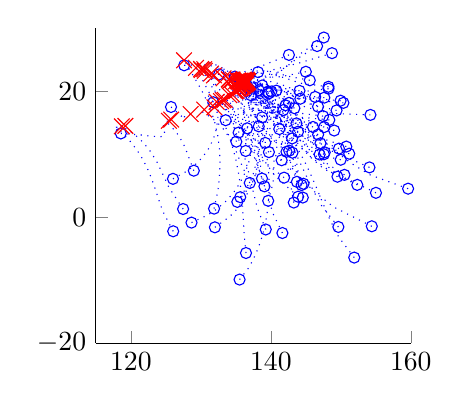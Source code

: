 % This file was created by matlab2tikz v0.4.4 running on MATLAB 7.13.
% Copyright (c) 2008--2013, Nico Schlömer <nico.schloemer@gmail.com>
% All rights reserved.
% 
% The latest updates can be retrieved from
%   http://www.mathworks.com/matlabcentral/fileexchange/22022-matlab2tikz
% where you can also make suggestions and rate matlab2tikz.
% 
\begin{tikzpicture}

\begin{axis}[%
width=4cm,
height=4cm,
scale only axis,
xmin=115,
xmax=160,
ymin=-20,
ymax=30,
axis x line*=bottom,
axis y line*=left
]
\addplot [
color=blue,
dotted,
forget plot
]
table[row sep=crcr]{
155.019 3.869\\
149.425 6.861\\
146.75 9.326\\
144.98 11.291\\
143.437 13.075\\
142.06 14.619\\
140.768 15.977\\
139.566 17.148\\
138.463 18.147\\
137.487 18.975\\
136.673 19.623\\
136.068 20.074\\
135.725 20.345\\
135.697 20.473\\
135.714 20.513\\
};
\addplot [
color=blue,
only marks,
mark=o,
mark options={solid},
forget plot
]
table[row sep=crcr]{
155.019 3.869\\
};
\addplot [
color=red,
mark size=4.0pt,
only marks,
mark=x,
mark options={solid},
forget plot
]
table[row sep=crcr]{
135.714 20.513\\
};
\addplot [
color=blue,
dotted,
forget plot
]
table[row sep=crcr]{
150.782 11.209\\
146.059 12.958\\
144.398 14.217\\
142.57 15.9\\
141.326 17.084\\
140.085 18.214\\
139.02 19.131\\
138.076 19.903\\
137.313 20.502\\
136.764 20.916\\
136.463 21.149\\
136.422 21.237\\
136.426 21.263\\
};
\addplot [
color=blue,
only marks,
mark=o,
mark options={solid},
forget plot
]
table[row sep=crcr]{
150.782 11.209\\
};
\addplot [
color=red,
mark size=4.0pt,
only marks,
mark=x,
mark options={solid},
forget plot
]
table[row sep=crcr]{
136.426 21.263\\
};
\addplot [
color=blue,
dotted,
forget plot
]
table[row sep=crcr]{
131.782 18.244\\
131.249 19.649\\
130.96 19.489\\
131.325 18.712\\
131.847 18.279\\
132.155 18.285\\
132.26 18.316\\
};
\addplot [
color=blue,
only marks,
mark=o,
mark options={solid},
forget plot
]
table[row sep=crcr]{
131.782 18.244\\
};
\addplot [
color=red,
mark size=4.0pt,
only marks,
mark=x,
mark options={solid},
forget plot
]
table[row sep=crcr]{
132.26 18.316\\
};
\addplot [
color=blue,
dotted,
forget plot
]
table[row sep=crcr]{
125.737 17.496\\
127.691 15.587\\
127.68 15.713\\
127.651 16.098\\
127.969 16.215\\
128.356 16.322\\
128.548 16.385\\
};
\addplot [
color=blue,
only marks,
mark=o,
mark options={solid},
forget plot
]
table[row sep=crcr]{
125.737 17.496\\
};
\addplot [
color=red,
mark size=4.0pt,
only marks,
mark=x,
mark options={solid},
forget plot
]
table[row sep=crcr]{
128.548 16.385\\
};
\addplot [
color=blue,
dotted,
forget plot
]
table[row sep=crcr]{
139.202 11.793\\
138.99 14.965\\
138.607 16.225\\
137.849 17.785\\
137.166 18.817\\
136.479 19.718\\
135.92 20.42\\
135.5 20.971\\
135.238 21.35\\
135.08 21.527\\
135.017 21.559\\
};
\addplot [
color=blue,
only marks,
mark=o,
mark options={solid},
forget plot
]
table[row sep=crcr]{
139.202 11.793\\
};
\addplot [
color=red,
mark size=4.0pt,
only marks,
mark=x,
mark options={solid},
forget plot
]
table[row sep=crcr]{
135.017 21.559\\
};
\addplot [
color=blue,
dotted,
forget plot
]
table[row sep=crcr]{
142.592 18.153\\
138.311 19.096\\
137.116 19.861\\
135.4 21.257\\
134.72 21.86\\
134.194 22.32\\
134.262 22.214\\
134.526 21.903\\
134.528 21.844\\
134.52 21.838\\
};
\addplot [
color=blue,
only marks,
mark=o,
mark options={solid},
forget plot
]
table[row sep=crcr]{
142.592 18.153\\
};
\addplot [
color=red,
mark size=4.0pt,
only marks,
mark=x,
mark options={solid},
forget plot
]
table[row sep=crcr]{
134.52 21.838\\
};
\addplot [
color=blue,
dotted,
forget plot
]
table[row sep=crcr]{
146.023 14.325\\
141.886 15.783\\
140.561 16.853\\
138.893 18.506\\
137.956 19.48\\
137.018 20.435\\
136.331 21.118\\
135.862 21.582\\
135.707 21.736\\
135.714 21.689\\
135.689 21.674\\
};
\addplot [
color=blue,
only marks,
mark=o,
mark options={solid},
forget plot
]
table[row sep=crcr]{
146.023 14.325\\
};
\addplot [
color=red,
mark size=4.0pt,
only marks,
mark=x,
mark options={solid},
forget plot
]
table[row sep=crcr]{
135.689 21.674\\
};
\addplot [
color=blue,
dotted,
forget plot
]
table[row sep=crcr]{
138.274 14.421\\
135.899 16.796\\
135.206 17.257\\
134.064 17.795\\
133.328 18.05\\
132.818 18.189\\
132.683 18.279\\
132.822 18.387\\
132.885 18.431\\
};
\addplot [
color=blue,
only marks,
mark=o,
mark options={solid},
forget plot
]
table[row sep=crcr]{
138.274 14.421\\
};
\addplot [
color=red,
mark size=4.0pt,
only marks,
mark=x,
mark options={solid},
forget plot
]
table[row sep=crcr]{
132.885 18.431\\
};
\addplot [
color=blue,
dotted,
forget plot
]
table[row sep=crcr]{
147.697 10.295\\
143.629 13.654\\
141.679 16.108\\
140.318 17.845\\
139.041 19.311\\
137.916 20.401\\
136.908 21.179\\
136.096 21.608\\
135.594 21.618\\
135.546 21.177\\
135.685 20.989\\
135.748 20.984\\
};
\addplot [
color=blue,
only marks,
mark=o,
mark options={solid},
forget plot
]
table[row sep=crcr]{
147.697 10.295\\
};
\addplot [
color=red,
mark size=4.0pt,
only marks,
mark=x,
mark options={solid},
forget plot
]
table[row sep=crcr]{
135.748 20.984\\
};
\addplot [
color=blue,
dotted,
forget plot
]
table[row sep=crcr]{
138.276 20.162\\
136.604 21.693\\
136.111 22.189\\
135.756 22.433\\
136.009 22.09\\
136.207 21.848\\
136.225 21.805\\
};
\addplot [
color=blue,
only marks,
mark=o,
mark options={solid},
forget plot
]
table[row sep=crcr]{
138.276 20.162\\
};
\addplot [
color=red,
mark size=4.0pt,
only marks,
mark=x,
mark options={solid},
forget plot
]
table[row sep=crcr]{
136.225 21.805\\
};
\addplot [
color=blue,
dotted,
forget plot
]
table[row sep=crcr]{
141.545 9.045\\
140.387 12.466\\
139.758 14.43\\
138.949 16.396\\
138.125 17.853\\
137.211 19.037\\
136.339 19.868\\
135.6 20.369\\
135.132 20.514\\
135.045 20.358\\
135.158 20.343\\
135.219 20.37\\
};
\addplot [
color=blue,
only marks,
mark=o,
mark options={solid},
forget plot
]
table[row sep=crcr]{
141.545 9.045\\
};
\addplot [
color=red,
mark size=4.0pt,
only marks,
mark=x,
mark options={solid},
forget plot
]
table[row sep=crcr]{
135.219 20.37\\
};
\addplot [
color=blue,
dotted,
forget plot
]
table[row sep=crcr]{
135.627 3.177\\
137.101 5.707\\
137.601 7.234\\
138.041 9.466\\
138.183 11.387\\
138.125 13.347\\
137.891 15.12\\
137.521 16.753\\
137.084 18.187\\
136.656 19.411\\
136.326 20.4\\
136.171 21.11\\
136.195 21.499\\
136.203 21.569\\
136.196 21.579\\
};
\addplot [
color=blue,
only marks,
mark=o,
mark options={solid},
forget plot
]
table[row sep=crcr]{
135.627 3.177\\
};
\addplot [
color=red,
mark size=4.0pt,
only marks,
mark=x,
mark options={solid},
forget plot
]
table[row sep=crcr]{
136.196 21.579\\
};
\addplot [
color=blue,
dotted,
forget plot
]
table[row sep=crcr]{
144.667 5.306\\
142.877 8.588\\
142.051 10.85\\
141.258 12.992\\
140.48 14.83\\
139.661 16.47\\
138.841 17.878\\
138.052 19.075\\
137.346 20.063\\
136.777 20.835\\
136.406 21.356\\
136.255 21.598\\
136.217 21.628\\
136.201 21.631\\
};
\addplot [
color=blue,
only marks,
mark=o,
mark options={solid},
forget plot
]
table[row sep=crcr]{
144.667 5.306\\
};
\addplot [
color=red,
mark size=4.0pt,
only marks,
mark=x,
mark options={solid},
forget plot
]
table[row sep=crcr]{
136.201 21.631\\
};
\addplot [
color=blue,
dotted,
forget plot
]
table[row sep=crcr]{
159.613 4.528\\
154.172 6.714\\
151.495 8.548\\
149.299 10.433\\
147.645 11.972\\
146.113 13.396\\
144.723 14.641\\
143.411 15.761\\
142.184 16.764\\
141.035 17.671\\
139.972 18.494\\
139.0 19.239\\
138.13 19.902\\
137.378 20.473\\
136.762 20.937\\
136.289 21.273\\
136.074 21.396\\
136.041 21.411\\
};
\addplot [
color=blue,
only marks,
mark=o,
mark options={solid},
forget plot
]
table[row sep=crcr]{
159.613 4.528\\
};
\addplot [
color=red,
mark size=4.0pt,
only marks,
mark=x,
mark options={solid},
forget plot
]
table[row sep=crcr]{
136.041 21.411\\
};
\addplot [
color=blue,
dotted,
forget plot
]
table[row sep=crcr]{
149.05 13.76\\
144.376 15.771\\
142.595 17.134\\
140.926 18.452\\
139.711 19.318\\
138.576 20.014\\
137.636 20.5\\
136.879 20.814\\
136.364 20.96\\
136.115 20.989\\
136.112 21.031\\
136.136 21.06\\
};
\addplot [
color=blue,
only marks,
mark=o,
mark options={solid},
forget plot
]
table[row sep=crcr]{
149.05 13.76\\
};
\addplot [
color=red,
mark size=4.0pt,
only marks,
mark=x,
mark options={solid},
forget plot
]
table[row sep=crcr]{
136.136 21.06\\
};
\addplot [
color=blue,
dotted,
forget plot
]
table[row sep=crcr]{
141.651 -2.511\\
140.337 0.518\\
139.679 2.753\\
139.05 5.066\\
138.444 7.149\\
137.78 9.142\\
137.062 10.976\\
136.287 12.661\\
135.49 14.172\\
134.721 15.496\\
134.046 16.614\\
133.535 17.497\\
133.252 18.122\\
133.308 18.501\\
133.414 18.625\\
};
\addplot [
color=blue,
only marks,
mark=o,
mark options={solid},
forget plot
]
table[row sep=crcr]{
141.651 -2.511\\
};
\addplot [
color=red,
mark size=4.0pt,
only marks,
mark=x,
mark options={solid},
forget plot
]
table[row sep=crcr]{
133.414 18.625\\
};
\addplot [
color=blue,
dotted,
forget plot
]
table[row sep=crcr]{
141.205 13.99\\
138.644 16.519\\
138.164 17.428\\
137.445 18.788\\
136.992 19.708\\
136.667 20.543\\
136.525 21.146\\
136.482 21.467\\
136.467 21.513\\
};
\addplot [
color=blue,
only marks,
mark=o,
mark options={solid},
forget plot
]
table[row sep=crcr]{
141.205 13.99\\
};
\addplot [
color=red,
mark size=4.0pt,
only marks,
mark=x,
mark options={solid},
forget plot
]
table[row sep=crcr]{
136.467 21.513\\
};
\addplot [
color=blue,
dotted,
forget plot
]
table[row sep=crcr]{
136.676 20.768\\
135.021 22.147\\
134.792 22.635\\
135.32 22.38\\
135.788 22.022\\
135.992 21.84\\
136.014 21.803\\
};
\addplot [
color=blue,
only marks,
mark=o,
mark options={solid},
forget plot
]
table[row sep=crcr]{
136.676 20.768\\
};
\addplot [
color=red,
mark size=4.0pt,
only marks,
mark=x,
mark options={solid},
forget plot
]
table[row sep=crcr]{
136.014 21.803\\
};
\addplot [
color=blue,
dotted,
forget plot
]
table[row sep=crcr]{
148.243 20.393\\
144.008 19.883\\
142.763 19.958\\
140.953 20.296\\
139.776 20.651\\
138.641 21.052\\
137.766 21.373\\
137.109 21.59\\
136.729 21.662\\
136.597 21.644\\
136.585 21.645\\
};
\addplot [
color=blue,
only marks,
mark=o,
mark options={solid},
forget plot
]
table[row sep=crcr]{
148.243 20.393\\
};
\addplot [
color=red,
mark size=4.0pt,
only marks,
mark=x,
mark options={solid},
forget plot
]
table[row sep=crcr]{
136.585 21.645\\
};
\addplot [
color=blue,
dotted,
forget plot
]
table[row sep=crcr]{
139.623 2.603\\
140.288 5.3\\
140.436 6.853\\
140.45 9.014\\
140.273 10.88\\
139.907 12.766\\
139.395 14.486\\
138.776 16.068\\
138.128 17.466\\
137.517 18.679\\
137.007 19.687\\
136.646 20.461\\
136.463 20.981\\
136.454 21.132\\
136.456 21.152\\
};
\addplot [
color=blue,
only marks,
mark=o,
mark options={solid},
forget plot
]
table[row sep=crcr]{
139.623 2.603\\
};
\addplot [
color=red,
mark size=4.0pt,
only marks,
mark=x,
mark options={solid},
forget plot
]
table[row sep=crcr]{
136.456 21.152\\
};
\addplot [
color=blue,
dotted,
forget plot
]
table[row sep=crcr]{
149.731 10.887\\
145.439 12.943\\
143.937 14.295\\
142.287 15.977\\
141.057 17.192\\
139.82 18.306\\
138.727 19.195\\
137.756 19.916\\
136.973 20.444\\
136.423 20.769\\
136.151 20.928\\
136.146 20.996\\
136.155 21.014\\
};
\addplot [
color=blue,
only marks,
mark=o,
mark options={solid},
forget plot
]
table[row sep=crcr]{
149.731 10.887\\
};
\addplot [
color=red,
mark size=4.0pt,
only marks,
mark=x,
mark options={solid},
forget plot
]
table[row sep=crcr]{
136.155 21.014\\
};
\addplot [
color=blue,
dotted,
forget plot
]
table[row sep=crcr]{
149.962 18.494\\
146.198 18.844\\
144.964 19.216\\
143.271 19.735\\
142.046 20.08\\
140.817 20.4\\
139.759 20.67\\
138.815 20.911\\
138.02 21.117\\
137.388 21.286\\
136.945 21.414\\
136.775 21.483\\
136.746 21.501\\
};
\addplot [
color=blue,
only marks,
mark=o,
mark options={solid},
forget plot
]
table[row sep=crcr]{
149.962 18.494\\
};
\addplot [
color=red,
mark size=4.0pt,
only marks,
mark=x,
mark options={solid},
forget plot
]
table[row sep=crcr]{
136.746 21.501\\
};
\addplot [
color=blue,
dotted,
forget plot
]
table[row sep=crcr]{
144.088 20.066\\
140.936 20.587\\
140.076 20.876\\
138.834 21.197\\
138.037 21.36\\
137.352 21.471\\
136.913 21.528\\
136.677 21.568\\
136.622 21.593\\
136.612 21.602\\
};
\addplot [
color=blue,
only marks,
mark=o,
mark options={solid},
forget plot
]
table[row sep=crcr]{
144.088 20.066\\
};
\addplot [
color=red,
mark size=4.0pt,
only marks,
mark=x,
mark options={solid},
forget plot
]
table[row sep=crcr]{
136.612 21.602\\
};
\addplot [
color=blue,
dotted,
forget plot
]
table[row sep=crcr]{
143.899 3.252\\
140.611 6.528\\
139.21 8.756\\
138.051 10.77\\
137.013 12.512\\
136.009 14.05\\
135.058 15.364\\
134.2 16.459\\
133.509 17.321\\
133.064 17.931\\
132.942 18.313\\
133.096 18.5\\
133.183 18.572\\
};
\addplot [
color=blue,
only marks,
mark=o,
mark options={solid},
forget plot
]
table[row sep=crcr]{
143.899 3.252\\
};
\addplot [
color=red,
mark size=4.0pt,
only marks,
mark=x,
mark options={solid},
forget plot
]
table[row sep=crcr]{
133.183 18.572\\
};
\addplot [
color=blue,
dotted,
forget plot
]
table[row sep=crcr]{
147.584 9.989\\
143.936 12.331\\
142.708 13.781\\
141.393 15.437\\
140.344 16.684\\
139.301 17.829\\
138.379 18.783\\
137.578 19.594\\
136.95 20.243\\
136.526 20.714\\
136.345 21.023\\
136.349 21.094\\
};
\addplot [
color=blue,
only marks,
mark=o,
mark options={solid},
forget plot
]
table[row sep=crcr]{
147.584 9.989\\
};
\addplot [
color=red,
mark size=4.0pt,
only marks,
mark=x,
mark options={solid},
forget plot
]
table[row sep=crcr]{
136.349 21.094\\
};
\addplot [
color=blue,
dotted,
forget plot
]
table[row sep=crcr]{
148.744 26.044\\
144.07 24.487\\
142.555 24.047\\
140.521 23.457\\
139.135 23.037\\
137.832 22.585\\
136.824 22.141\\
136.082 21.644\\
135.674 21.117\\
135.575 20.737\\
135.638 20.722\\
135.664 20.734\\
};
\addplot [
color=blue,
only marks,
mark=o,
mark options={solid},
forget plot
]
table[row sep=crcr]{
148.744 26.044\\
};
\addplot [
color=red,
mark size=4.0pt,
only marks,
mark=x,
mark options={solid},
forget plot
]
table[row sep=crcr]{
135.664 20.734\\
};
\addplot [
color=blue,
dotted,
forget plot
]
table[row sep=crcr]{
154.23 16.241\\
148.97 16.452\\
147.02 16.861\\
144.67 17.598\\
143.043 18.215\\
141.453 18.831\\
140.079 19.346\\
138.833 19.786\\
137.764 20.131\\
136.887 20.374\\
136.244 20.509\\
135.878 20.58\\
135.845 20.649\\
135.855 20.673\\
};
\addplot [
color=blue,
only marks,
mark=o,
mark options={solid},
forget plot
]
table[row sep=crcr]{
154.23 16.241\\
};
\addplot [
color=red,
mark size=4.0pt,
only marks,
mark=x,
mark options={solid},
forget plot
]
table[row sep=crcr]{
135.855 20.673\\
};
\addplot [
color=blue,
dotted,
forget plot
]
table[row sep=crcr]{
141.79 17.011\\
139.165 19.701\\
138.381 20.629\\
137.328 21.618\\
136.693 22.058\\
136.314 22.177\\
136.362 21.912\\
136.459 21.765\\
136.478 21.742\\
};
\addplot [
color=blue,
only marks,
mark=o,
mark options={solid},
forget plot
]
table[row sep=crcr]{
141.79 17.011\\
};
\addplot [
color=red,
mark size=4.0pt,
only marks,
mark=x,
mark options={solid},
forget plot
]
table[row sep=crcr]{
136.478 21.742\\
};
\addplot [
color=blue,
dotted,
forget plot
]
table[row sep=crcr]{
150.368 18.149\\
146.145 18.565\\
144.742 19.005\\
142.903 19.628\\
141.604 20.028\\
140.299 20.373\\
139.18 20.632\\
138.194 20.83\\
137.39 20.964\\
136.788 21.039\\
136.425 21.088\\
136.361 21.138\\
136.36 21.155\\
};
\addplot [
color=blue,
only marks,
mark=o,
mark options={solid},
forget plot
]
table[row sep=crcr]{
150.368 18.149\\
};
\addplot [
color=red,
mark size=4.0pt,
only marks,
mark=x,
mark options={solid},
forget plot
]
table[row sep=crcr]{
136.36 21.155\\
};
\addplot [
color=blue,
dotted,
forget plot
]
table[row sep=crcr]{
135.394 13.433\\
136.287 16.652\\
136.196 17.741\\
135.811 19.321\\
135.455 20.305\\
135.201 21.081\\
135.217 21.501\\
135.367 21.61\\
135.365 21.619\\
135.357 21.62\\
};
\addplot [
color=blue,
only marks,
mark=o,
mark options={solid},
forget plot
]
table[row sep=crcr]{
135.394 13.433\\
};
\addplot [
color=red,
mark size=4.0pt,
only marks,
mark=x,
mark options={solid},
forget plot
]
table[row sep=crcr]{
135.357 21.62\\
};
\addplot [
color=blue,
dotted,
forget plot
]
table[row sep=crcr]{
132.597 22.664\\
130.694 22.908\\
130.16 23.394\\
129.916 23.657\\
130.074 23.542\\
130.085 23.514\\
130.039 23.535\\
};
\addplot [
color=blue,
only marks,
mark=o,
mark options={solid},
forget plot
]
table[row sep=crcr]{
132.597 22.664\\
};
\addplot [
color=red,
mark size=4.0pt,
only marks,
mark=x,
mark options={solid},
forget plot
]
table[row sep=crcr]{
130.039 23.535\\
};
\addplot [
color=blue,
dotted,
forget plot
]
table[row sep=crcr]{
140.784 20.089\\
137.731 19.773\\
137.048 19.987\\
135.773 20.576\\
135.016 21.005\\
134.294 21.442\\
133.798 21.753\\
133.493 21.94\\
133.313 22.025\\
133.239 22.051\\
};
\addplot [
color=blue,
only marks,
mark=o,
mark options={solid},
forget plot
]
table[row sep=crcr]{
140.784 20.089\\
};
\addplot [
color=red,
mark size=4.0pt,
only marks,
mark=x,
mark options={solid},
forget plot
]
table[row sep=crcr]{
133.239 22.051\\
};
\addplot [
color=blue,
dotted,
forget plot
]
table[row sep=crcr]{
142.583 25.765\\
138.991 24.14\\
137.839 23.665\\
136.21 23.072\\
135.082 22.794\\
133.979 22.673\\
133.119 22.686\\
132.438 22.736\\
131.977 22.757\\
131.711 22.744\\
131.543 22.771\\
131.464 22.801\\
};
\addplot [
color=blue,
only marks,
mark=o,
mark options={solid},
forget plot
]
table[row sep=crcr]{
142.583 25.765\\
};
\addplot [
color=red,
mark size=4.0pt,
only marks,
mark=x,
mark options={solid},
forget plot
]
table[row sep=crcr]{
131.464 22.801\\
};
\addplot [
color=blue,
dotted,
forget plot
]
table[row sep=crcr]{
148.357 15.445\\
144.329 15.86\\
142.924 16.408\\
141.017 17.475\\
139.905 18.21\\
138.78 18.986\\
137.875 19.629\\
137.083 20.213\\
136.451 20.706\\
135.982 21.105\\
135.674 21.39\\
135.515 21.505\\
135.461 21.527\\
};
\addplot [
color=blue,
only marks,
mark=o,
mark options={solid},
forget plot
]
table[row sep=crcr]{
148.357 15.445\\
};
\addplot [
color=red,
mark size=4.0pt,
only marks,
mark=x,
mark options={solid},
forget plot
]
table[row sep=crcr]{
135.461 21.527\\
};
\addplot [
color=blue,
dotted,
forget plot
]
table[row sep=crcr]{
147.09 11.735\\
143.381 13.473\\
142.127 14.692\\
140.67 16.32\\
139.684 17.421\\
138.686 18.486\\
137.839 19.361\\
137.098 20.121\\
136.512 20.737\\
136.103 21.192\\
135.86 21.467\\
135.769 21.527\\
135.745 21.536\\
};
\addplot [
color=blue,
only marks,
mark=o,
mark options={solid},
forget plot
]
table[row sep=crcr]{
147.09 11.735\\
};
\addplot [
color=red,
mark size=4.0pt,
only marks,
mark=x,
mark options={solid},
forget plot
]
table[row sep=crcr]{
135.745 21.536\\
};
\addplot [
color=blue,
dotted,
forget plot
]
table[row sep=crcr]{
136.619 14.112\\
137.425 17.416\\
137.252 18.478\\
136.68 19.945\\
136.162 20.792\\
135.72 21.412\\
135.546 21.695\\
135.606 21.693\\
135.6 21.668\\
135.586 21.663\\
};
\addplot [
color=blue,
only marks,
mark=o,
mark options={solid},
forget plot
]
table[row sep=crcr]{
136.619 14.112\\
};
\addplot [
color=red,
mark size=4.0pt,
only marks,
mark=x,
mark options={solid},
forget plot
]
table[row sep=crcr]{
135.586 21.663\\
};
\addplot [
color=blue,
dotted,
forget plot
]
table[row sep=crcr]{
143.277 2.324\\
142.82 5.231\\
142.563 7.058\\
142.165 9.287\\
141.69 11.2\\
141.074 13.067\\
140.37 14.741\\
139.606 16.254\\
138.844 17.587\\
138.128 18.753\\
137.504 19.746\\
137.009 20.55\\
136.668 21.131\\
136.494 21.413\\
136.453 21.461\\
};
\addplot [
color=blue,
only marks,
mark=o,
mark options={solid},
forget plot
]
table[row sep=crcr]{
143.277 2.324\\
};
\addplot [
color=red,
mark size=4.0pt,
only marks,
mark=x,
mark options={solid},
forget plot
]
table[row sep=crcr]{
136.453 21.461\\
};
\addplot [
color=blue,
dotted,
forget plot
]
table[row sep=crcr]{
146.744 17.551\\
143.681 18.875\\
142.635 19.545\\
141.228 20.284\\
140.146 20.726\\
139.084 21.074\\
138.195 21.308\\
137.471 21.449\\
136.959 21.504\\
136.674 21.515\\
136.632 21.531\\
136.63 21.534\\
};
\addplot [
color=blue,
only marks,
mark=o,
mark options={solid},
forget plot
]
table[row sep=crcr]{
146.744 17.551\\
};
\addplot [
color=red,
mark size=4.0pt,
only marks,
mark=x,
mark options={solid},
forget plot
]
table[row sep=crcr]{
136.63 21.534\\
};
\addplot [
color=blue,
dotted,
forget plot
]
table[row sep=crcr]{
134.866 22.324\\
135.158 20.481\\
135.357 20.744\\
135.68 21.268\\
135.853 21.503\\
135.841 21.538\\
135.839 21.54\\
};
\addplot [
color=blue,
only marks,
mark=o,
mark options={solid},
forget plot
]
table[row sep=crcr]{
134.866 22.324\\
};
\addplot [
color=red,
mark size=4.0pt,
only marks,
mark=x,
mark options={solid},
forget plot
]
table[row sep=crcr]{
135.839 21.54\\
};
\addplot [
color=blue,
dotted,
forget plot
]
table[row sep=crcr]{
146.609 27.167\\
143.355 24.869\\
142.483 24.111\\
141.0 23.008\\
139.826 22.52\\
138.698 22.286\\
137.801 22.175\\
137.114 22.06\\
136.677 21.905\\
136.463 21.771\\
136.416 21.745\\
};
\addplot [
color=blue,
only marks,
mark=o,
mark options={solid},
forget plot
]
table[row sep=crcr]{
146.609 27.167\\
};
\addplot [
color=red,
mark size=4.0pt,
only marks,
mark=x,
mark options={solid},
forget plot
]
table[row sep=crcr]{
136.416 21.745\\
};
\addplot [
color=blue,
dotted,
forget plot
]
table[row sep=crcr]{
147.647 18.984\\
143.266 18.827\\
141.977 19.086\\
140.044 19.852\\
138.892 20.503\\
137.771 21.197\\
136.958 21.693\\
136.401 21.967\\
136.206 21.916\\
136.202 21.785\\
136.187 21.756\\
};
\addplot [
color=blue,
only marks,
mark=o,
mark options={solid},
forget plot
]
table[row sep=crcr]{
147.647 18.984\\
};
\addplot [
color=red,
mark size=4.0pt,
only marks,
mark=x,
mark options={solid},
forget plot
]
table[row sep=crcr]{
136.187 21.756\\
};
\addplot [
color=blue,
dotted,
forget plot
]
table[row sep=crcr]{
149.986 9.122\\
145.246 10.331\\
143.802 11.293\\
141.892 13.237\\
140.8 14.647\\
139.699 16.182\\
138.787 17.501\\
137.979 18.715\\
137.337 19.749\\
136.884 20.573\\
136.64 21.131\\
136.591 21.325\\
136.587 21.365\\
};
\addplot [
color=blue,
only marks,
mark=o,
mark options={solid},
forget plot
]
table[row sep=crcr]{
149.986 9.122\\
};
\addplot [
color=red,
mark size=4.0pt,
only marks,
mark=x,
mark options={solid},
forget plot
]
table[row sep=crcr]{
136.587 21.365\\
};
\addplot [
color=blue,
dotted,
forget plot
]
table[row sep=crcr]{
151.917 -6.413\\
149.689 -3.137\\
148.422 -0.36\\
147.453 2.165\\
146.571 4.548\\
145.702 6.786\\
144.804 8.887\\
143.861 10.84\\
142.876 12.638\\
141.865 14.272\\
140.856 15.744\\
139.88 17.055\\
138.966 18.211\\
138.148 19.206\\
137.46 20.026\\
136.941 20.647\\
136.631 21.068\\
136.587 21.177\\
};
\addplot [
color=blue,
only marks,
mark=o,
mark options={solid},
forget plot
]
table[row sep=crcr]{
151.917 -6.413\\
};
\addplot [
color=red,
mark size=4.0pt,
only marks,
mark=x,
mark options={solid},
forget plot
]
table[row sep=crcr]{
136.587 21.177\\
};
\addplot [
color=blue,
dotted,
forget plot
]
table[row sep=crcr]{
135.07 11.991\\
134.755 15.267\\
134.667 16.488\\
134.567 18.174\\
134.599 19.35\\
134.902 20.292\\
135.459 20.808\\
135.885 21.021\\
136.021 21.101\\
136.036 21.111\\
};
\addplot [
color=blue,
only marks,
mark=o,
mark options={solid},
forget plot
]
table[row sep=crcr]{
135.07 11.991\\
};
\addplot [
color=red,
mark size=4.0pt,
only marks,
mark=x,
mark options={solid},
forget plot
]
table[row sep=crcr]{
136.036 21.111\\
};
\addplot [
color=blue,
dotted,
forget plot
]
table[row sep=crcr]{
118.567 13.296\\
121.744 13.026\\
122.895 12.866\\
124.215 12.755\\
124.788 12.989\\
124.812 13.666\\
124.658 14.365\\
124.686 14.892\\
125.114 15.197\\
125.433 15.304\\
};
\addplot [
color=blue,
only marks,
mark=o,
mark options={solid},
forget plot
]
table[row sep=crcr]{
118.567 13.296\\
};
\addplot [
color=red,
mark size=4.0pt,
only marks,
mark=x,
mark options={solid},
forget plot
]
table[row sep=crcr]{
125.433 15.304\\
};
\addplot [
color=blue,
dotted,
forget plot
]
table[row sep=crcr]{
139.58 19.898\\
137.596 20.692\\
136.846 20.725\\
135.848 20.637\\
135.248 20.454\\
134.911 20.18\\
134.917 20.068\\
134.994 20.109\\
};
\addplot [
color=blue,
only marks,
mark=o,
mark options={solid},
forget plot
]
table[row sep=crcr]{
139.58 19.898\\
};
\addplot [
color=red,
mark size=4.0pt,
only marks,
mark=x,
mark options={solid},
forget plot
]
table[row sep=crcr]{
134.994 20.109\\
};
\addplot [
color=blue,
dotted,
forget plot
]
table[row sep=crcr]{
143.04 12.504\\
141.248 15.523\\
140.431 16.977\\
139.474 18.31\\
138.651 19.214\\
137.86 19.95\\
137.191 20.515\\
136.656 20.953\\
136.283 21.273\\
136.051 21.483\\
135.958 21.536\\
135.931 21.545\\
};
\addplot [
color=blue,
only marks,
mark=o,
mark options={solid},
forget plot
]
table[row sep=crcr]{
143.04 12.504\\
};
\addplot [
color=red,
mark size=4.0pt,
only marks,
mark=x,
mark options={solid},
forget plot
]
table[row sep=crcr]{
135.931 21.545\\
};
\addplot [
color=blue,
dotted,
forget plot
]
table[row sep=crcr]{
144.565 3.121\\
144.052 6.169\\
143.749 8.226\\
143.297 10.517\\
142.746 12.465\\
142.031 14.293\\
141.207 15.882\\
140.309 17.263\\
139.404 18.433\\
138.54 19.418\\
137.761 20.227\\
137.107 20.858\\
136.616 21.293\\
136.302 21.526\\
136.194 21.572\\
136.174 21.578\\
};
\addplot [
color=blue,
only marks,
mark=o,
mark options={solid},
forget plot
]
table[row sep=crcr]{
144.565 3.121\\
};
\addplot [
color=red,
mark size=4.0pt,
only marks,
mark=x,
mark options={solid},
forget plot
]
table[row sep=crcr]{
136.174 21.578\\
};
\addplot [
color=blue,
dotted,
forget plot
]
table[row sep=crcr]{
141.891 6.279\\
138.465 9.313\\
137.421 11.08\\
136.467 12.977\\
135.705 14.567\\
135.016 16.038\\
134.475 17.288\\
134.146 18.295\\
134.09 18.982\\
134.297 19.393\\
134.428 19.516\\
};
\addplot [
color=blue,
only marks,
mark=o,
mark options={solid},
forget plot
]
table[row sep=crcr]{
141.891 6.279\\
};
\addplot [
color=red,
mark size=4.0pt,
only marks,
mark=x,
mark options={solid},
forget plot
]
table[row sep=crcr]{
134.428 19.516\\
};
\addplot [
color=blue,
dotted,
forget plot
]
table[row sep=crcr]{
154.425 -1.443\\
148.968 1.621\\
146.41 3.882\\
144.415 5.946\\
142.731 7.734\\
141.141 9.351\\
139.622 10.782\\
138.159 12.055\\
136.774 13.184\\
135.487 14.188\\
134.323 15.074\\
133.313 15.843\\
132.497 16.483\\
131.953 16.994\\
131.877 17.341\\
131.937 17.444\\
};
\addplot [
color=blue,
only marks,
mark=o,
mark options={solid},
forget plot
]
table[row sep=crcr]{
154.425 -1.443\\
};
\addplot [
color=red,
mark size=4.0pt,
only marks,
mark=x,
mark options={solid},
forget plot
]
table[row sep=crcr]{
131.937 17.444\\
};
\addplot [
color=blue,
dotted,
forget plot
]
table[row sep=crcr]{
138.775 20.915\\
138.29 19.976\\
137.072 19.818\\
136.16 19.82\\
135.469 19.843\\
135.076 19.872\\
135.042 19.959\\
135.087 20.018\\
};
\addplot [
color=blue,
only marks,
mark=o,
mark options={solid},
forget plot
]
table[row sep=crcr]{
138.775 20.915\\
};
\addplot [
color=red,
mark size=4.0pt,
only marks,
mark=x,
mark options={solid},
forget plot
]
table[row sep=crcr]{
135.087 20.018\\
};
\addplot [
color=blue,
dotted,
forget plot
]
table[row sep=crcr]{
137.162 19.354\\
135.437 19.22\\
134.648 19.376\\
133.987 19.442\\
133.797 19.327\\
133.952 19.309\\
134.071 19.373\\
};
\addplot [
color=blue,
only marks,
mark=o,
mark options={solid},
forget plot
]
table[row sep=crcr]{
137.162 19.354\\
};
\addplot [
color=red,
mark size=4.0pt,
only marks,
mark=x,
mark options={solid},
forget plot
]
table[row sep=crcr]{
134.071 19.373\\
};
\addplot [
color=blue,
dotted,
forget plot
]
table[row sep=crcr]{
142.093 17.766\\
138.267 18.196\\
137.528 18.59\\
136.289 19.343\\
135.654 19.773\\
135.268 20.091\\
135.242 20.24\\
135.342 20.335\\
135.39 20.378\\
};
\addplot [
color=blue,
only marks,
mark=o,
mark options={solid},
forget plot
]
table[row sep=crcr]{
142.093 17.766\\
};
\addplot [
color=red,
mark size=4.0pt,
only marks,
mark=x,
mark options={solid},
forget plot
]
table[row sep=crcr]{
135.39 20.378\\
};
\addplot [
color=blue,
dotted,
forget plot
]
table[row sep=crcr]{
146.757 13.114\\
142.803 14.93\\
141.698 16.006\\
140.206 17.605\\
139.163 18.681\\
138.136 19.67\\
137.322 20.406\\
136.717 20.918\\
136.389 21.17\\
136.336 21.255\\
136.353 21.287\\
};
\addplot [
color=blue,
only marks,
mark=o,
mark options={solid},
forget plot
]
table[row sep=crcr]{
146.757 13.114\\
};
\addplot [
color=red,
mark size=4.0pt,
only marks,
mark=x,
mark options={solid},
forget plot
]
table[row sep=crcr]{
136.353 21.287\\
};
\addplot [
color=blue,
dotted,
forget plot
]
table[row sep=crcr]{
147.62 14.309\\
143.213 15.57\\
141.984 16.407\\
140.227 17.836\\
139.055 18.789\\
137.87 19.674\\
136.93 20.299\\
136.226 20.687\\
135.858 20.806\\
135.831 20.83\\
135.875 20.867\\
};
\addplot [
color=blue,
only marks,
mark=o,
mark options={solid},
forget plot
]
table[row sep=crcr]{
147.62 14.309\\
};
\addplot [
color=red,
mark size=4.0pt,
only marks,
mark=x,
mark options={solid},
forget plot
]
table[row sep=crcr]{
135.875 20.867\\
};
\addplot [
color=blue,
dotted,
forget plot
]
table[row sep=crcr]{
145.563 21.736\\
142.299 22.405\\
141.287 22.778\\
139.823 23.144\\
138.794 23.253\\
137.82 23.2\\
137.106 22.957\\
136.676 22.495\\
136.543 21.984\\
136.528 21.874\\
136.524 21.86\\
};
\addplot [
color=blue,
only marks,
mark=o,
mark options={solid},
forget plot
]
table[row sep=crcr]{
145.563 21.736\\
};
\addplot [
color=red,
mark size=4.0pt,
only marks,
mark=x,
mark options={solid},
forget plot
]
table[row sep=crcr]{
136.524 21.86\\
};
\addplot [
color=blue,
dotted,
forget plot
]
table[row sep=crcr]{
128.663 -0.859\\
131.016 0.366\\
132.214 1.241\\
133.569 2.518\\
134.648 3.868\\
135.601 5.449\\
136.355 7.156\\
136.914 8.98\\
137.259 10.852\\
137.395 12.72\\
137.343 14.528\\
137.151 16.226\\
136.89 17.769\\
136.639 19.111\\
136.477 20.195\\
136.444 20.959\\
136.486 21.316\\
136.501 21.38\\
};
\addplot [
color=blue,
only marks,
mark=o,
mark options={solid},
forget plot
]
table[row sep=crcr]{
128.663 -0.859\\
};
\addplot [
color=red,
mark size=4.0pt,
only marks,
mark=x,
mark options={solid},
forget plot
]
table[row sep=crcr]{
136.501 21.38\\
};
\addplot [
color=blue,
dotted,
forget plot
]
table[row sep=crcr]{
151.2 10.077\\
146.435 11.478\\
144.709 12.606\\
142.712 14.363\\
141.526 15.565\\
140.344 16.813\\
139.366 17.869\\
138.493 18.839\\
137.774 19.686\\
137.215 20.406\\
136.838 20.959\\
136.656 21.299\\
136.636 21.364\\
};
\addplot [
color=blue,
only marks,
mark=o,
mark options={solid},
forget plot
]
table[row sep=crcr]{
151.2 10.077\\
};
\addplot [
color=red,
mark size=4.0pt,
only marks,
mark=x,
mark options={solid},
forget plot
]
table[row sep=crcr]{
136.636 21.364\\
};
\addplot [
color=blue,
dotted,
forget plot
]
table[row sep=crcr]{
139.727 19.665\\
136.066 21.458\\
135.094 22.248\\
133.5 23.416\\
132.615 23.957\\
131.685 24.4\\
131.026 24.558\\
130.614 24.365\\
130.559 23.772\\
130.535 23.523\\
130.489 23.497\\
};
\addplot [
color=blue,
only marks,
mark=o,
mark options={solid},
forget plot
]
table[row sep=crcr]{
139.727 19.665\\
};
\addplot [
color=red,
mark size=4.0pt,
only marks,
mark=x,
mark options={solid},
forget plot
]
table[row sep=crcr]{
130.489 23.497\\
};
\addplot [
color=blue,
dotted,
forget plot
]
table[row sep=crcr]{
126.018 6.088\\
127.954 7.276\\
129.081 8.225\\
130.212 9.487\\
131.082 10.835\\
131.776 12.391\\
132.232 14.057\\
132.44 15.782\\
132.412 17.448\\
132.219 18.971\\
131.97 20.281\\
131.78 21.332\\
131.756 22.057\\
131.899 22.408\\
131.895 22.491\\
131.868 22.516\\
};
\addplot [
color=blue,
only marks,
mark=o,
mark options={solid},
forget plot
]
table[row sep=crcr]{
126.018 6.088\\
};
\addplot [
color=red,
mark size=4.0pt,
only marks,
mark=x,
mark options={solid},
forget plot
]
table[row sep=crcr]{
131.868 22.516\\
};
\addplot [
color=blue,
dotted,
forget plot
]
table[row sep=crcr]{
139.088 4.895\\
138.539 8.018\\
138.232 9.967\\
137.793 12.189\\
137.312 14.028\\
136.738 15.762\\
136.14 17.264\\
135.551 18.581\\
135.029 19.696\\
134.625 20.601\\
134.392 21.253\\
134.316 21.616\\
134.26 21.691\\
134.237 21.705\\
};
\addplot [
color=blue,
only marks,
mark=o,
mark options={solid},
forget plot
]
table[row sep=crcr]{
139.088 4.895\\
};
\addplot [
color=red,
mark size=4.0pt,
only marks,
mark=x,
mark options={solid},
forget plot
]
table[row sep=crcr]{
134.237 21.705\\
};
\addplot [
color=blue,
dotted,
forget plot
]
table[row sep=crcr]{
149.518 6.427\\
145.697 9.564\\
143.966 11.918\\
142.626 13.858\\
141.436 15.467\\
140.306 16.834\\
139.23 17.987\\
138.209 18.967\\
137.258 19.8\\
136.389 20.499\\
135.622 21.065\\
134.983 21.486\\
134.505 21.741\\
134.185 21.842\\
134.042 21.865\\
134.004 21.872\\
};
\addplot [
color=blue,
only marks,
mark=o,
mark options={solid},
forget plot
]
table[row sep=crcr]{
149.518 6.427\\
};
\addplot [
color=red,
mark size=4.0pt,
only marks,
mark=x,
mark options={solid},
forget plot
]
table[row sep=crcr]{
134.004 21.872\\
};
\addplot [
color=blue,
dotted,
forget plot
]
table[row sep=crcr]{
149.65 -1.549\\
147.097 2.054\\
145.632 5.188\\
144.622 7.617\\
143.643 9.945\\
142.711 12.002\\
141.761 13.884\\
140.81 15.55\\
139.865 17.015\\
138.957 18.273\\
138.119 19.328\\
137.394 20.173\\
136.832 20.786\\
136.489 21.143\\
136.396 21.293\\
136.409 21.33\\
};
\addplot [
color=blue,
only marks,
mark=o,
mark options={solid},
forget plot
]
table[row sep=crcr]{
149.65 -1.549\\
};
\addplot [
color=red,
mark size=4.0pt,
only marks,
mark=x,
mark options={solid},
forget plot
]
table[row sep=crcr]{
136.409 21.33\\
};
\addplot [
color=blue,
dotted,
forget plot
]
table[row sep=crcr]{
152.351 5.133\\
147.553 7.68\\
145.522 9.674\\
143.86 11.688\\
142.634 13.285\\
141.491 14.784\\
140.474 16.099\\
139.538 17.291\\
138.701 18.358\\
137.973 19.308\\
137.373 20.13\\
136.919 20.798\\
136.617 21.271\\
136.506 21.422\\
136.482 21.446\\
};
\addplot [
color=blue,
only marks,
mark=o,
mark options={solid},
forget plot
]
table[row sep=crcr]{
152.351 5.133\\
};
\addplot [
color=red,
mark size=4.0pt,
only marks,
mark=x,
mark options={solid},
forget plot
]
table[row sep=crcr]{
136.482 21.446\\
};
\addplot [
color=blue,
dotted,
forget plot
]
table[row sep=crcr]{
150.52 6.722\\
146.628 9.528\\
144.924 11.62\\
143.531 13.525\\
142.35 15.097\\
141.224 16.484\\
140.171 17.671\\
139.188 18.697\\
138.297 19.574\\
137.518 20.308\\
136.881 20.887\\
136.417 21.291\\
136.119 21.513\\
136.022 21.552\\
136.012 21.555\\
};
\addplot [
color=blue,
only marks,
mark=o,
mark options={solid},
forget plot
]
table[row sep=crcr]{
150.52 6.722\\
};
\addplot [
color=red,
mark size=4.0pt,
only marks,
mark=x,
mark options={solid},
forget plot
]
table[row sep=crcr]{
136.012 21.555\\
};
\addplot [
color=blue,
dotted,
forget plot
]
table[row sep=crcr]{
147.465 16.044\\
143.535 16.607\\
142.209 17.214\\
140.401 18.282\\
139.354 18.954\\
138.279 19.642\\
137.422 20.192\\
136.686 20.672\\
136.121 21.055\\
135.728 21.339\\
135.467 21.518\\
135.369 21.555\\
135.361 21.557\\
};
\addplot [
color=blue,
only marks,
mark=o,
mark options={solid},
forget plot
]
table[row sep=crcr]{
147.465 16.044\\
};
\addplot [
color=red,
mark size=4.0pt,
only marks,
mark=x,
mark options={solid},
forget plot
]
table[row sep=crcr]{
135.361 21.557\\
};
\addplot [
color=blue,
dotted,
forget plot
]
table[row sep=crcr]{
142.63 10.551\\
142.009 13.695\\
141.595 15.185\\
140.837 16.946\\
140.038 18.207\\
139.141 19.292\\
138.304 20.136\\
137.558 20.799\\
136.967 21.273\\
136.573 21.547\\
136.362 21.64\\
136.32 21.644\\
};
\addplot [
color=blue,
only marks,
mark=o,
mark options={solid},
forget plot
]
table[row sep=crcr]{
142.63 10.551\\
};
\addplot [
color=red,
mark size=4.0pt,
only marks,
mark=x,
mark options={solid},
forget plot
]
table[row sep=crcr]{
136.32 21.644\\
};
\addplot [
color=blue,
dotted,
forget plot
]
table[row sep=crcr]{
144.216 18.81\\
141.652 19.748\\
140.725 20.187\\
139.464 20.631\\
138.521 20.899\\
137.615 21.126\\
136.871 21.297\\
136.266 21.426\\
135.823 21.517\\
135.506 21.579\\
135.394 21.596\\
135.393 21.596\\
};
\addplot [
color=blue,
only marks,
mark=o,
mark options={solid},
forget plot
]
table[row sep=crcr]{
144.216 18.81\\
};
\addplot [
color=red,
mark size=4.0pt,
only marks,
mark=x,
mark options={solid},
forget plot
]
table[row sep=crcr]{
135.393 21.596\\
};
\addplot [
color=blue,
dotted,
forget plot
]
table[row sep=crcr]{
138.169 23.032\\
137.552 22.021\\
136.674 21.61\\
136.426 21.469\\
136.398 21.403\\
136.428 21.42\\
136.44 21.431\\
};
\addplot [
color=blue,
only marks,
mark=o,
mark options={solid},
forget plot
]
table[row sep=crcr]{
138.169 23.032\\
};
\addplot [
color=red,
mark size=4.0pt,
only marks,
mark=x,
mark options={solid},
forget plot
]
table[row sep=crcr]{
136.44 21.431\\
};
\addplot [
color=blue,
dotted,
forget plot
]
table[row sep=crcr]{
138.757 15.853\\
140.023 18.904\\
139.381 19.591\\
138.407 20.366\\
137.676 20.871\\
137.054 21.266\\
136.634 21.504\\
136.378 21.609\\
136.322 21.618\\
};
\addplot [
color=blue,
only marks,
mark=o,
mark options={solid},
forget plot
]
table[row sep=crcr]{
138.757 15.853\\
};
\addplot [
color=red,
mark size=4.0pt,
only marks,
mark=x,
mark options={solid},
forget plot
]
table[row sep=crcr]{
136.322 21.618\\
};
\addplot [
color=blue,
dotted,
forget plot
]
table[row sep=crcr]{
128.994 7.384\\
127.828 10.817\\
127.385 11.924\\
126.543 13.413\\
125.823 14.327\\
125.243 14.972\\
125.064 15.275\\
125.441 15.415\\
125.755 15.493\\
};
\addplot [
color=blue,
only marks,
mark=o,
mark options={solid},
forget plot
]
table[row sep=crcr]{
128.994 7.384\\
};
\addplot [
color=red,
mark size=4.0pt,
only marks,
mark=x,
mark options={solid},
forget plot
]
table[row sep=crcr]{
125.755 15.493\\
};
\addplot [
color=blue,
dotted,
forget plot
]
table[row sep=crcr]{
146.97 9.956\\
145.066 13.394\\
143.954 15.655\\
142.881 17.414\\
141.783 18.771\\
140.67 19.788\\
139.589 20.519\\
138.586 21.014\\
137.709 21.305\\
137.006 21.406\\
136.526 21.35\\
136.313 21.259\\
136.319 21.271\\
};
\addplot [
color=blue,
only marks,
mark=o,
mark options={solid},
forget plot
]
table[row sep=crcr]{
146.97 9.956\\
};
\addplot [
color=red,
mark size=4.0pt,
only marks,
mark=x,
mark options={solid},
forget plot
]
table[row sep=crcr]{
136.319 21.271\\
};
\addplot [
color=blue,
dotted,
forget plot
]
table[row sep=crcr]{
140.076 19.955\\
139.061 21.062\\
138.218 21.352\\
137.379 21.554\\
136.828 21.61\\
136.534 21.546\\
136.485 21.5\\
136.495 21.507\\
};
\addplot [
color=blue,
only marks,
mark=o,
mark options={solid},
forget plot
]
table[row sep=crcr]{
140.076 19.955\\
};
\addplot [
color=red,
mark size=4.0pt,
only marks,
mark=x,
mark options={solid},
forget plot
]
table[row sep=crcr]{
136.495 21.507\\
};
\addplot [
color=blue,
dotted,
forget plot
]
table[row sep=crcr]{
136.407 10.514\\
136.422 13.603\\
136.351 14.911\\
136.127 16.756\\
135.879 18.171\\
135.681 19.458\\
135.688 20.401\\
135.931 20.963\\
136.147 21.169\\
136.208 21.221\\
};
\addplot [
color=blue,
only marks,
mark=o,
mark options={solid},
forget plot
]
table[row sep=crcr]{
136.407 10.514\\
};
\addplot [
color=red,
mark size=4.0pt,
only marks,
mark=x,
mark options={solid},
forget plot
]
table[row sep=crcr]{
136.208 21.221\\
};
\addplot [
color=blue,
dotted,
forget plot
]
table[row sep=crcr]{
143.893 13.572\\
140.512 15.972\\
139.393 17.138\\
138.045 18.374\\
137.003 19.124\\
136.023 19.661\\
135.283 19.937\\
134.839 19.977\\
134.756 19.916\\
134.851 19.968\\
134.882 19.989\\
};
\addplot [
color=blue,
only marks,
mark=o,
mark options={solid},
forget plot
]
table[row sep=crcr]{
143.893 13.572\\
};
\addplot [
color=red,
mark size=4.0pt,
only marks,
mark=x,
mark options={solid},
forget plot
]
table[row sep=crcr]{
134.882 19.989\\
};
\addplot [
color=blue,
dotted,
forget plot
]
table[row sep=crcr]{
143.367 17.297\\
140.683 19.599\\
139.755 20.389\\
138.448 21.111\\
137.453 21.404\\
136.565 21.465\\
135.972 21.292\\
135.708 20.964\\
135.734 20.848\\
135.781 20.863\\
};
\addplot [
color=blue,
only marks,
mark=o,
mark options={solid},
forget plot
]
table[row sep=crcr]{
143.367 17.297\\
};
\addplot [
color=red,
mark size=4.0pt,
only marks,
mark=x,
mark options={solid},
forget plot
]
table[row sep=crcr]{
135.781 20.863\\
};
\addplot [
color=blue,
dotted,
forget plot
]
table[row sep=crcr]{
127.466 1.298\\
125.439 4.719\\
124.695 6.527\\
123.769 8.665\\
122.869 10.331\\
121.805 11.824\\
120.706 12.975\\
119.674 13.8\\
118.881 14.288\\
118.499 14.476\\
118.86 14.493\\
119.213 14.5\\
};
\addplot [
color=blue,
only marks,
mark=o,
mark options={solid},
forget plot
]
table[row sep=crcr]{
127.466 1.298\\
};
\addplot [
color=red,
mark size=4.0pt,
only marks,
mark=x,
mark options={solid},
forget plot
]
table[row sep=crcr]{
119.213 14.5\\
};
\addplot [
color=blue,
dotted,
forget plot
]
table[row sep=crcr]{
142.236 10.384\\
139.047 13.57\\
138.042 15.42\\
137.133 17.229\\
136.403 18.651\\
135.784 19.85\\
135.401 20.732\\
135.426 21.208\\
135.831 21.236\\
136.026 21.239\\
136.081 21.255\\
};
\addplot [
color=blue,
only marks,
mark=o,
mark options={solid},
forget plot
]
table[row sep=crcr]{
142.236 10.384\\
};
\addplot [
color=red,
mark size=4.0pt,
only marks,
mark=x,
mark options={solid},
forget plot
]
table[row sep=crcr]{
136.081 21.255\\
};
\addplot [
color=blue,
dotted,
forget plot
]
table[row sep=crcr]{
146.333 19.096\\
143.255 20.255\\
142.229 20.776\\
140.78 21.316\\
139.705 21.595\\
138.672 21.775\\
137.842 21.841\\
137.202 21.802\\
136.795 21.688\\
136.642 21.615\\
136.625 21.611\\
};
\addplot [
color=blue,
only marks,
mark=o,
mark options={solid},
forget plot
]
table[row sep=crcr]{
146.333 19.096\\
};
\addplot [
color=red,
mark size=4.0pt,
only marks,
mark=x,
mark options={solid},
forget plot
]
table[row sep=crcr]{
136.625 21.611\\
};
\addplot [
color=blue,
dotted,
forget plot
]
table[row sep=crcr]{
143.089 10.235\\
139.665 13.124\\
138.674 14.725\\
137.698 16.454\\
136.939 17.796\\
136.281 18.981\\
135.844 19.896\\
135.702 20.515\\
135.83 20.812\\
135.927 20.905\\
135.953 20.929\\
};
\addplot [
color=blue,
only marks,
mark=o,
mark options={solid},
forget plot
]
table[row sep=crcr]{
143.089 10.235\\
};
\addplot [
color=red,
mark size=4.0pt,
only marks,
mark=x,
mark options={solid},
forget plot
]
table[row sep=crcr]{
135.953 20.929\\
};
\addplot [
color=blue,
dotted,
forget plot
]
table[row sep=crcr]{
143.725 5.615\\
142.769 8.853\\
142.26 11.062\\
141.652 13.278\\
140.99 15.135\\
140.219 16.804\\
139.399 18.21\\
138.573 19.385\\
137.806 20.329\\
137.159 21.045\\
136.699 21.507\\
136.479 21.69\\
136.432 21.696\\
136.417 21.692\\
};
\addplot [
color=blue,
only marks,
mark=o,
mark options={solid},
forget plot
]
table[row sep=crcr]{
143.725 5.615\\
};
\addplot [
color=red,
mark size=4.0pt,
only marks,
mark=x,
mark options={solid},
forget plot
]
table[row sep=crcr]{
136.417 21.692\\
};
\addplot [
color=blue,
dotted,
forget plot
]
table[row sep=crcr]{
135.531 -9.903\\
136.781 -8.109\\
137.485 -6.717\\
138.232 -4.82\\
138.801 -2.898\\
139.253 -0.813\\
139.56 1.293\\
139.729 3.42\\
139.76 5.524\\
139.659 7.587\\
139.434 9.589\\
139.101 11.509\\
138.685 13.329\\
138.219 15.031\\
137.744 16.599\\
137.298 18.018\\
136.923 19.259\\
136.65 20.279\\
136.488 21.017\\
136.423 21.281\\
136.406 21.325\\
};
\addplot [
color=blue,
only marks,
mark=o,
mark options={solid},
forget plot
]
table[row sep=crcr]{
135.531 -9.903\\
};
\addplot [
color=red,
mark size=4.0pt,
only marks,
mark=x,
mark options={solid},
forget plot
]
table[row sep=crcr]{
136.406 21.325\\
};
\addplot [
color=blue,
dotted,
forget plot
]
table[row sep=crcr]{
132.005 -1.607\\
134.094 0.067\\
135.096 1.213\\
136.219 2.891\\
137.044 4.58\\
137.699 6.458\\
138.127 8.358\\
138.343 10.269\\
138.352 12.124\\
138.176 13.894\\
137.857 15.54\\
137.455 17.035\\
137.043 18.352\\
136.694 19.469\\
136.469 20.348\\
136.392 20.949\\
136.412 21.163\\
136.425 21.21\\
};
\addplot [
color=blue,
only marks,
mark=o,
mark options={solid},
forget plot
]
table[row sep=crcr]{
132.005 -1.607\\
};
\addplot [
color=red,
mark size=4.0pt,
only marks,
mark=x,
mark options={solid},
forget plot
]
table[row sep=crcr]{
136.425 21.21\\
};
\addplot [
color=blue,
dotted,
forget plot
]
table[row sep=crcr]{
145.001 23.089\\
141.467 22.314\\
140.487 22.243\\
138.882 22.213\\
137.891 22.241\\
136.929 22.257\\
136.229 22.21\\
135.742 22.06\\
135.485 21.841\\
135.373 21.743\\
135.325 21.725\\
};
\addplot [
color=blue,
only marks,
mark=o,
mark options={solid},
forget plot
]
table[row sep=crcr]{
145.001 23.089\\
};
\addplot [
color=red,
mark size=4.0pt,
only marks,
mark=x,
mark options={solid},
forget plot
]
table[row sep=crcr]{
135.325 21.725\\
};
\addplot [
color=blue,
dotted,
forget plot
]
table[row sep=crcr]{
133.545 15.398\\
135.821 16.542\\
136.721 17.211\\
137.606 18.214\\
137.953 19.221\\
137.712 20.305\\
137.136 21.09\\
136.624 21.565\\
136.313 21.771\\
136.227 21.744\\
136.205 21.713\\
136.195 21.707\\
};
\addplot [
color=blue,
only marks,
mark=o,
mark options={solid},
forget plot
]
table[row sep=crcr]{
133.545 15.398\\
};
\addplot [
color=red,
mark size=4.0pt,
only marks,
mark=x,
mark options={solid},
forget plot
]
table[row sep=crcr]{
136.195 21.707\\
};
\addplot [
color=blue,
dotted,
forget plot
]
table[row sep=crcr]{
127.615 24.111\\
129.991 24.215\\
131.056 24.114\\
132.329 23.825\\
133.194 23.538\\
133.907 23.26\\
134.492 22.986\\
135.126 22.59\\
135.665 22.211\\
136.055 21.923\\
136.162 21.83\\
136.174 21.816\\
};
\addplot [
color=blue,
only marks,
mark=o,
mark options={solid},
forget plot
]
table[row sep=crcr]{
127.615 24.111\\
};
\addplot [
color=red,
mark size=4.0pt,
only marks,
mark=x,
mark options={solid},
forget plot
]
table[row sep=crcr]{
136.174 21.816\\
};
\addplot [
color=blue,
dotted,
forget plot
]
table[row sep=crcr]{
147.57 28.525\\
144.306 26.014\\
143.349 25.073\\
141.927 23.618\\
140.726 22.662\\
139.533 22.055\\
138.564 21.764\\
137.775 21.628\\
137.197 21.578\\
136.828 21.578\\
136.721 21.593\\
136.703 21.599\\
};
\addplot [
color=blue,
only marks,
mark=o,
mark options={solid},
forget plot
]
table[row sep=crcr]{
147.57 28.525\\
};
\addplot [
color=red,
mark size=4.0pt,
only marks,
mark=x,
mark options={solid},
forget plot
]
table[row sep=crcr]{
136.703 21.599\\
};
\addplot [
color=blue,
dotted,
forget plot
]
table[row sep=crcr]{
136.451 -5.686\\
136.194 -2.828\\
136.069 -0.399\\
135.925 2.06\\
135.726 4.376\\
135.449 6.611\\
135.087 8.72\\
134.641 10.707\\
134.123 12.557\\
133.55 14.269\\
132.946 15.843\\
132.333 17.287\\
131.734 18.608\\
131.166 19.814\\
130.647 20.903\\
130.197 21.864\\
129.833 22.672\\
129.555 23.297\\
129.366 23.632\\
129.304 23.708\\
};
\addplot [
color=blue,
only marks,
mark=o,
mark options={solid},
forget plot
]
table[row sep=crcr]{
136.451 -5.686\\
};
\addplot [
color=red,
mark size=4.0pt,
only marks,
mark=x,
mark options={solid},
forget plot
]
table[row sep=crcr]{
129.304 23.708\\
};
\addplot [
color=blue,
dotted,
forget plot
]
table[row sep=crcr]{
131.888 1.358\\
132.436 4.181\\
132.655 6.261\\
132.744 8.736\\
132.656 10.888\\
132.408 12.994\\
132.026 14.899\\
131.528 16.65\\
130.958 18.219\\
130.352 19.622\\
129.747 20.869\\
129.175 21.97\\
128.663 22.926\\
128.239 23.722\\
127.934 24.328\\
127.739 24.728\\
127.63 24.875\\
127.596 24.909\\
};
\addplot [
color=blue,
only marks,
mark=o,
mark options={solid},
forget plot
]
table[row sep=crcr]{
131.888 1.358\\
};
\addplot [
color=red,
mark size=4.0pt,
only marks,
mark=x,
mark options={solid},
forget plot
]
table[row sep=crcr]{
127.596 24.909\\
};
\addplot [
color=blue,
dotted,
forget plot
]
table[row sep=crcr]{
139.276 -1.95\\
138.083 1.405\\
137.446 4.245\\
136.942 6.623\\
136.408 8.91\\
135.844 10.982\\
135.226 12.9\\
134.572 14.639\\
133.895 16.214\\
133.219 17.633\\
132.562 18.909\\
131.945 20.052\\
131.389 21.061\\
130.918 21.923\\
130.556 22.609\\
130.31 23.092\\
130.16 23.309\\
130.106 23.362\\
};
\addplot [
color=blue,
only marks,
mark=o,
mark options={solid},
forget plot
]
table[row sep=crcr]{
139.276 -1.95\\
};
\addplot [
color=red,
mark size=4.0pt,
only marks,
mark=x,
mark options={solid},
forget plot
]
table[row sep=crcr]{
130.106 23.362\\
};
\addplot [
color=blue,
dotted,
forget plot
]
table[row sep=crcr]{
139.723 10.332\\
136.673 13.246\\
135.648 15.118\\
134.65 17.015\\
133.812 18.483\\
132.984 19.802\\
132.241 20.902\\
131.589 21.826\\
131.08 22.545\\
130.767 23.009\\
130.665 23.183\\
130.601 23.222\\
130.568 23.239\\
};
\addplot [
color=blue,
only marks,
mark=o,
mark options={solid},
forget plot
]
table[row sep=crcr]{
139.723 10.332\\
};
\addplot [
color=red,
mark size=4.0pt,
only marks,
mark=x,
mark options={solid},
forget plot
]
table[row sep=crcr]{
130.568 23.239\\
};
\addplot [
color=blue,
dotted,
forget plot
]
table[row sep=crcr]{
143.659 14.899\\
139.302 17.408\\
137.92 18.805\\
136.719 20.071\\
135.952 20.854\\
135.474 21.343\\
135.511 21.403\\
135.876 21.227\\
136.035 21.21\\
136.081 21.223\\
};
\addplot [
color=blue,
only marks,
mark=o,
mark options={solid},
forget plot
]
table[row sep=crcr]{
143.659 14.899\\
};
\addplot [
color=red,
mark size=4.0pt,
only marks,
mark=x,
mark options={solid},
forget plot
]
table[row sep=crcr]{
136.081 21.223\\
};
\addplot [
color=blue,
dotted,
forget plot
]
table[row sep=crcr]{
126.048 -2.238\\
124.528 1.014\\
123.911 3.031\\
123.233 5.313\\
122.565 7.241\\
121.767 9.069\\
120.875 10.659\\
119.918 12.014\\
119.019 13.082\\
118.315 13.84\\
117.963 14.276\\
118.328 14.406\\
118.71 14.423\\
};
\addplot [
color=blue,
only marks,
mark=o,
mark options={solid},
forget plot
]
table[row sep=crcr]{
126.048 -2.238\\
};
\addplot [
color=red,
mark size=4.0pt,
only marks,
mark=x,
mark options={solid},
forget plot
]
table[row sep=crcr]{
118.71 14.423\\
};
\addplot [
color=blue,
dotted,
forget plot
]
table[row sep=crcr]{
154.09 7.907\\
148.341 10.692\\
145.69 12.875\\
143.855 14.566\\
142.279 15.987\\
140.879 17.15\\
139.599 18.106\\
138.445 18.873\\
137.435 19.471\\
136.598 19.903\\
135.976 20.172\\
135.616 20.314\\
135.582 20.414\\
135.608 20.46\\
};
\addplot [
color=blue,
only marks,
mark=o,
mark options={solid},
forget plot
]
table[row sep=crcr]{
154.09 7.907\\
};
\addplot [
color=red,
mark size=4.0pt,
only marks,
mark=x,
mark options={solid},
forget plot
]
table[row sep=crcr]{
135.608 20.46\\
};
\addplot [
color=blue,
dotted,
forget plot
]
table[row sep=crcr]{
136.988 5.435\\
135.638 8.809\\
134.943 10.724\\
134.123 12.536\\
133.294 13.893\\
132.387 14.989\\
131.516 15.786\\
130.776 16.333\\
130.28 16.668\\
130.145 16.877\\
130.361 17.022\\
130.479 17.084\\
};
\addplot [
color=blue,
only marks,
mark=o,
mark options={solid},
forget plot
]
table[row sep=crcr]{
136.988 5.435\\
};
\addplot [
color=red,
mark size=4.0pt,
only marks,
mark=x,
mark options={solid},
forget plot
]
table[row sep=crcr]{
130.479 17.084\\
};
\addplot [
color=blue,
dotted,
forget plot
]
table[row sep=crcr]{
149.388 16.952\\
145.556 17.983\\
144.317 18.68\\
142.694 19.559\\
141.47 20.111\\
140.225 20.571\\
139.138 20.905\\
138.18 21.143\\
137.403 21.28\\
136.837 21.32\\
136.515 21.313\\
136.471 21.333\\
136.47 21.339\\
};
\addplot [
color=blue,
only marks,
mark=o,
mark options={solid},
forget plot
]
table[row sep=crcr]{
149.388 16.952\\
};
\addplot [
color=red,
mark size=4.0pt,
only marks,
mark=x,
mark options={solid},
forget plot
]
table[row sep=crcr]{
136.47 21.339\\
};
\addplot [
color=blue,
dotted,
forget plot
]
table[row sep=crcr]{
148.229 20.706\\
144.213 21.275\\
142.96 21.754\\
141.262 22.358\\
140.089 22.656\\
138.918 22.821\\
137.968 22.822\\
137.216 22.646\\
136.746 22.283\\
136.565 21.857\\
136.557 21.76\\
136.558 21.748\\
};
\addplot [
color=blue,
only marks,
mark=o,
mark options={solid},
forget plot
]
table[row sep=crcr]{
148.229 20.706\\
};
\addplot [
color=red,
mark size=4.0pt,
only marks,
mark=x,
mark options={solid},
forget plot
]
table[row sep=crcr]{
136.558 21.748\\
};
\addplot [
color=blue,
dotted,
forget plot
]
table[row sep=crcr]{
138.735 6.141\\
137.779 9.426\\
137.357 11.517\\
136.841 13.808\\
136.309 15.7\\
135.699 17.451\\
135.081 18.936\\
134.499 20.189\\
134.037 21.169\\
133.808 21.809\\
133.945 21.962\\
134.031 21.903\\
134.013 21.895\\
};
\addplot [
color=blue,
only marks,
mark=o,
mark options={solid},
forget plot
]
table[row sep=crcr]{
138.735 6.141\\
};
\addplot [
color=red,
mark size=4.0pt,
only marks,
mark=x,
mark options={solid},
forget plot
]
table[row sep=crcr]{
134.013 21.895\\
};
\addplot [
color=blue,
dotted,
forget plot
]
table[row sep=crcr]{
144.394 5.109\\
143.446 8.324\\
142.847 10.453\\
142.119 12.559\\
141.345 14.288\\
140.462 15.822\\
139.539 17.103\\
138.614 18.173\\
137.752 19.045\\
137.007 19.734\\
136.435 20.24\\
136.081 20.571\\
136.008 20.742\\
136.023 20.798\\
};
\addplot [
color=blue,
only marks,
mark=o,
mark options={solid},
forget plot
]
table[row sep=crcr]{
144.394 5.109\\
};
\addplot [
color=red,
mark size=4.0pt,
only marks,
mark=x,
mark options={solid},
forget plot
]
table[row sep=crcr]{
136.023 20.798\\
};
\addplot [
color=blue,
dotted,
forget plot
]
table[row sep=crcr]{
135.214 2.43\\
137.033 4.902\\
137.749 6.484\\
138.441 8.816\\
138.762 10.873\\
138.846 12.979\\
138.702 14.883\\
138.368 16.63\\
137.897 18.154\\
137.356 19.443\\
136.832 20.476\\
136.417 21.231\\
136.213 21.654\\
136.248 21.727\\
136.259 21.709\\
136.257 21.706\\
};
\addplot [
color=blue,
only marks,
mark=o,
mark options={solid},
forget plot
]
table[row sep=crcr]{
135.214 2.43\\
};
\addplot [
color=red,
mark size=4.0pt,
only marks,
mark=x,
mark options={solid},
forget plot
]
table[row sep=crcr]{
136.257 21.706\\
};
\end{axis}
\end{tikzpicture}%
